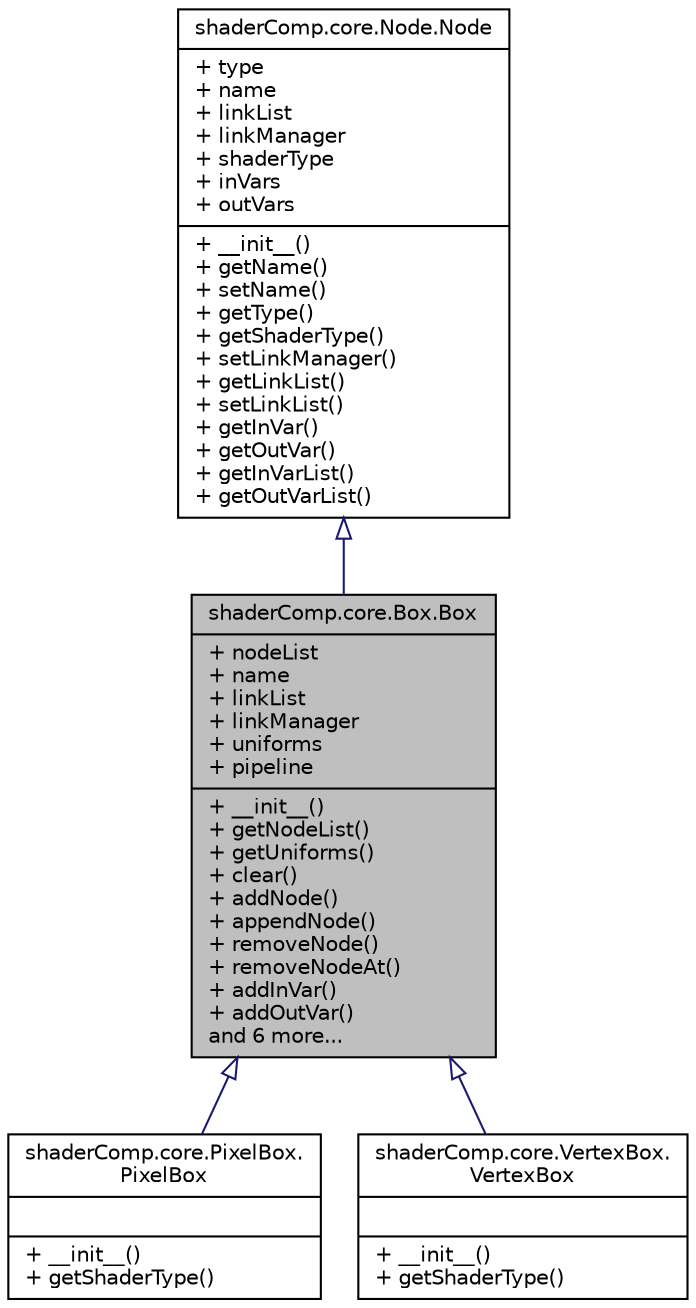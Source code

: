 digraph "shaderComp.core.Box.Box"
{
  edge [fontname="Helvetica",fontsize="10",labelfontname="Helvetica",labelfontsize="10"];
  node [fontname="Helvetica",fontsize="10",shape=record];
  Node1 [label="{shaderComp.core.Box.Box\n|+ nodeList\l+ name\l+ linkList\l+ linkManager\l+ uniforms\l+ pipeline\l|+ __init__()\l+ getNodeList()\l+ getUniforms()\l+ clear()\l+ addNode()\l+ appendNode()\l+ removeNode()\l+ removeNodeAt()\l+ addInVar()\l+ addOutVar()\land 6 more...\l}",height=0.2,width=0.4,color="black", fillcolor="grey75", style="filled" fontcolor="black"];
  Node2 -> Node1 [dir="back",color="midnightblue",fontsize="10",style="solid",arrowtail="onormal",fontname="Helvetica"];
  Node2 [label="{shaderComp.core.Node.Node\n|+ type\l+ name\l+ linkList\l+ linkManager\l+ shaderType\l+ inVars\l+ outVars\l|+ __init__()\l+ getName()\l+ setName()\l+ getType()\l+ getShaderType()\l+ setLinkManager()\l+ getLinkList()\l+ setLinkList()\l+ getInVar()\l+ getOutVar()\l+ getInVarList()\l+ getOutVarList()\l}",height=0.2,width=0.4,color="black", fillcolor="white", style="filled",URL="$classshader_comp_1_1core_1_1_node_1_1_node.html",tooltip="This class represent the parent class of all nodes. "];
  Node1 -> Node3 [dir="back",color="midnightblue",fontsize="10",style="solid",arrowtail="onormal",fontname="Helvetica"];
  Node3 [label="{shaderComp.core.PixelBox.\lPixelBox\n||+ __init__()\l+ getShaderType()\l}",height=0.2,width=0.4,color="black", fillcolor="white", style="filled",URL="$classshader_comp_1_1core_1_1_pixel_box_1_1_pixel_box.html",tooltip="This class is a Box of pixel nodes. "];
  Node1 -> Node4 [dir="back",color="midnightblue",fontsize="10",style="solid",arrowtail="onormal",fontname="Helvetica"];
  Node4 [label="{shaderComp.core.VertexBox.\lVertexBox\n||+ __init__()\l+ getShaderType()\l}",height=0.2,width=0.4,color="black", fillcolor="white", style="filled",URL="$classshader_comp_1_1core_1_1_vertex_box_1_1_vertex_box.html",tooltip="This class is a Box of vertex nodes. "];
}
